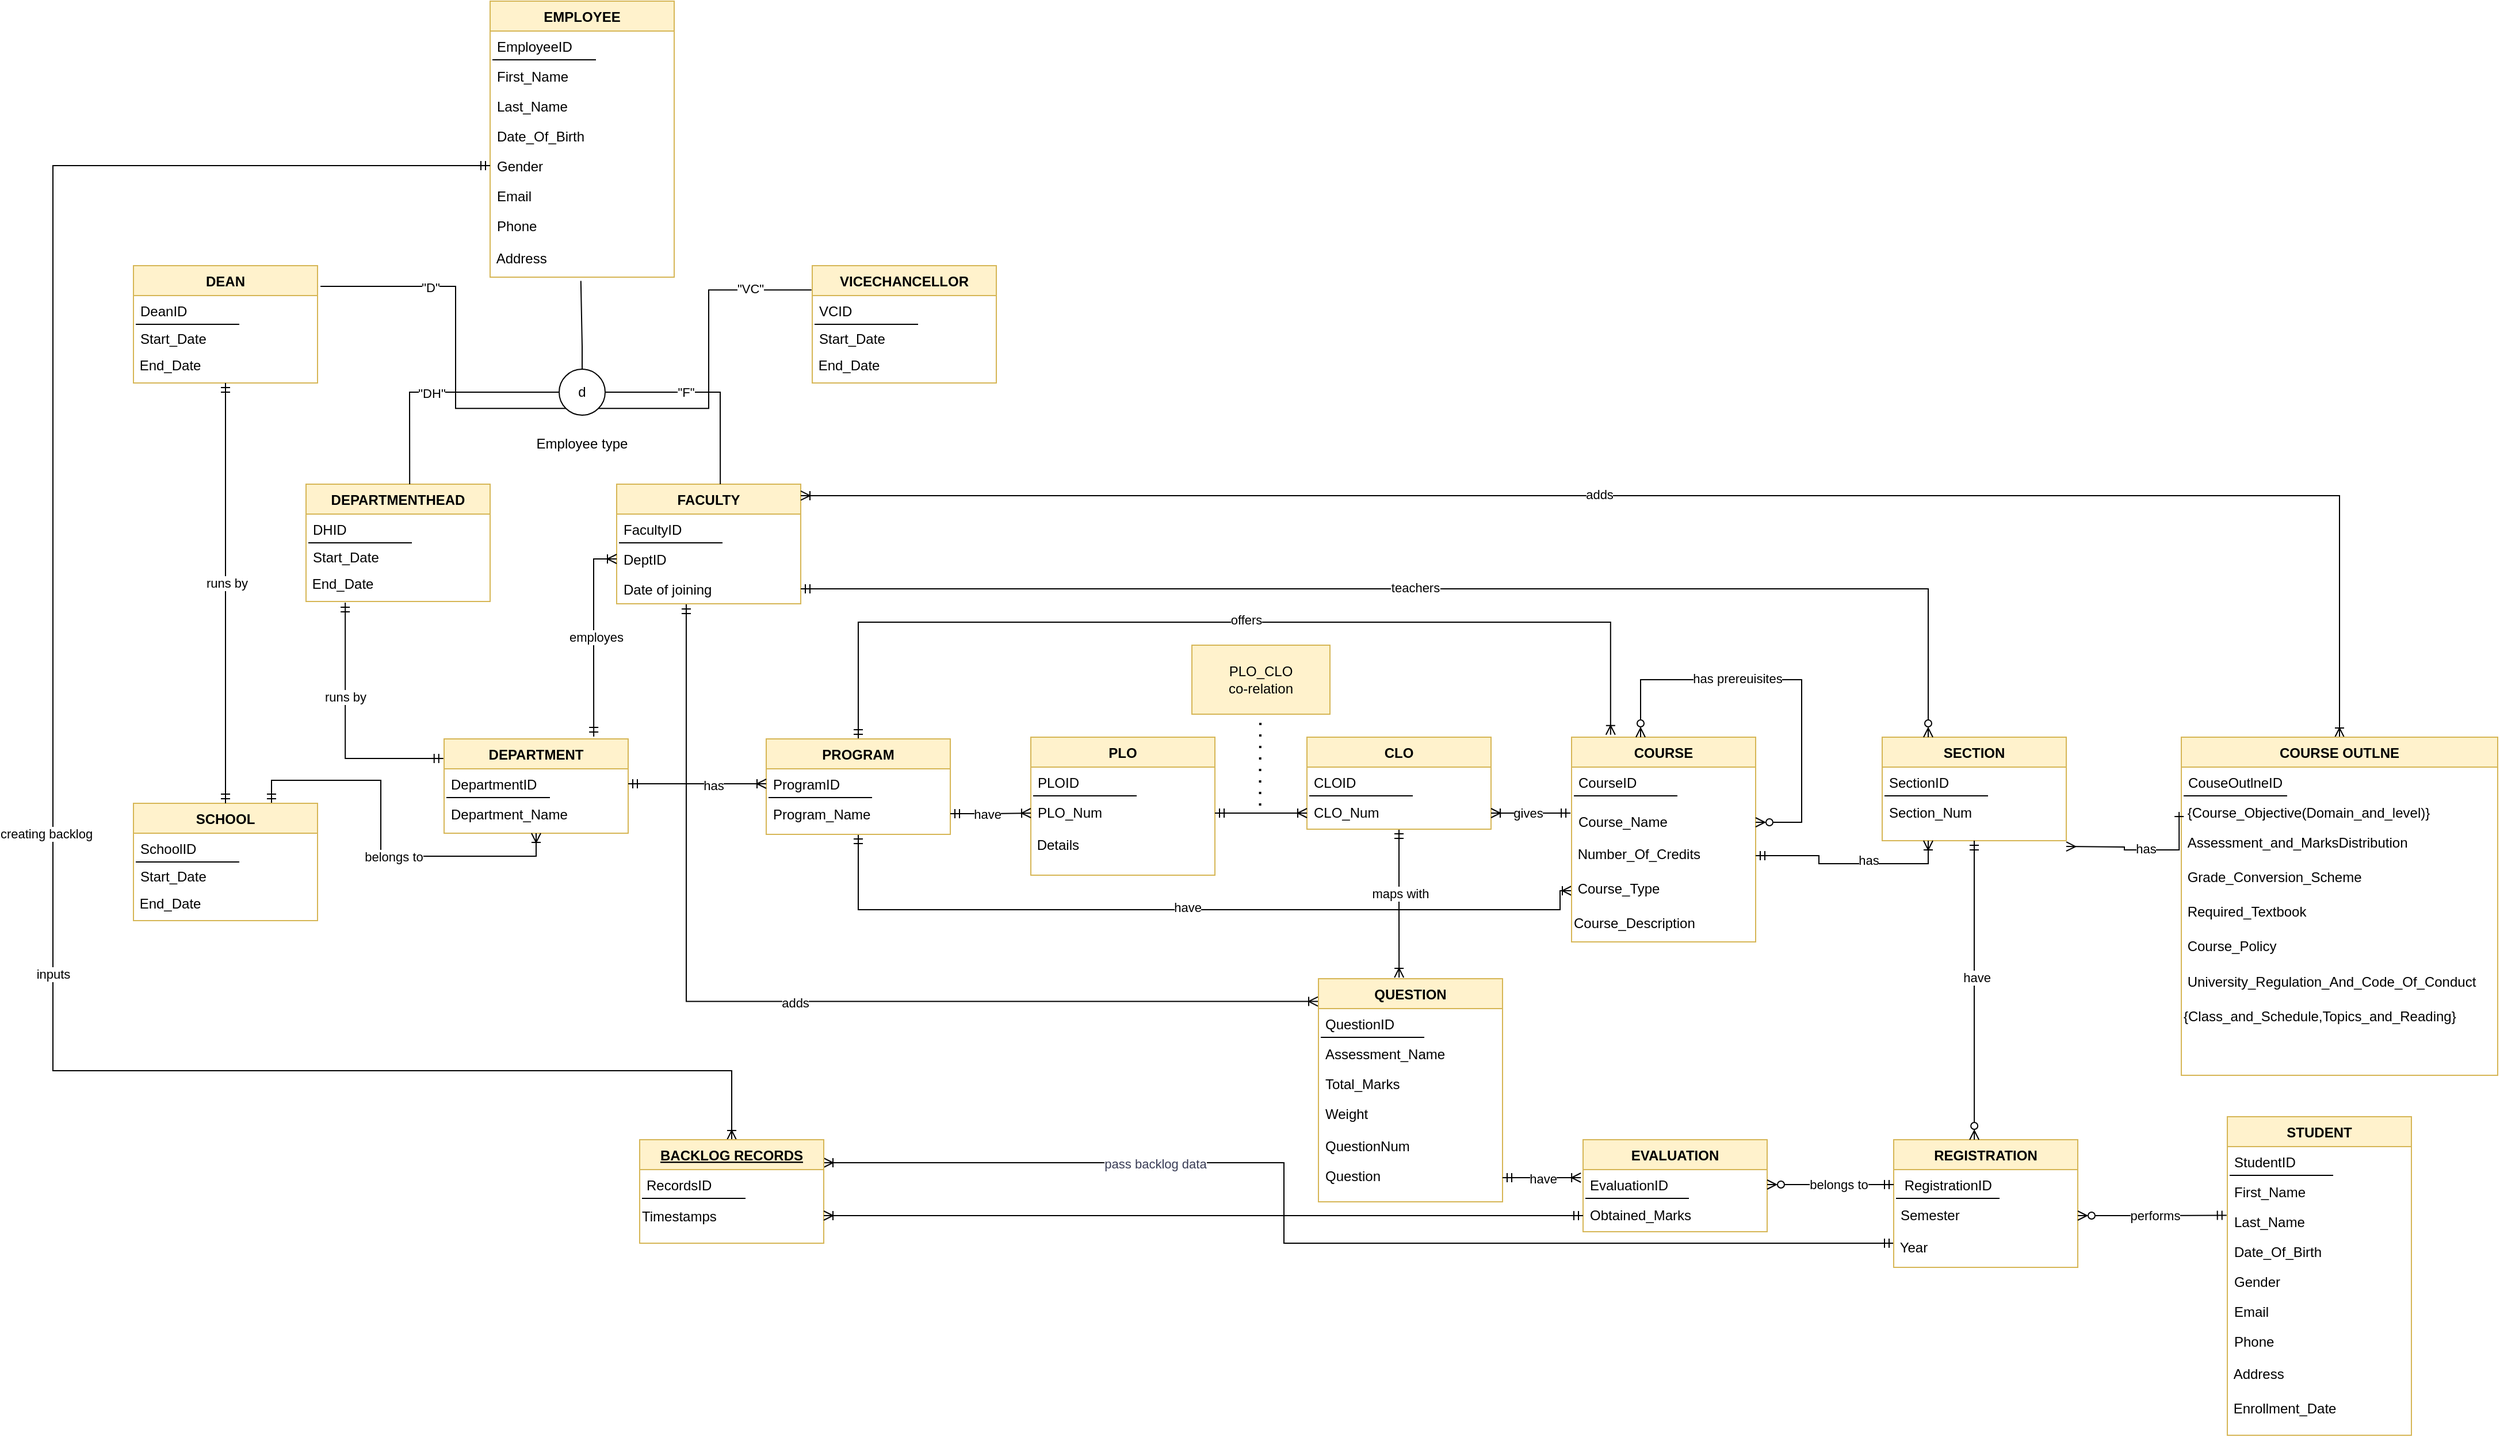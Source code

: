<mxfile version="21.1.2" type="device">
  <diagram name="Page-1" id="iESzuTcwccEXFpF8bF94">
    <mxGraphModel dx="3240" dy="1407" grid="1" gridSize="10" guides="1" tooltips="1" connect="1" arrows="1" fold="1" page="1" pageScale="1" pageWidth="850" pageHeight="1100" background="#FFFFFF" math="0" shadow="0">
      <root>
        <mxCell id="0" />
        <mxCell id="1" parent="0" />
        <mxCell id="2jos74vlzQx_kcMCBI00-2" value="EMPLOYEE" style="swimlane;fontStyle=1;align=center;verticalAlign=top;childLayout=stackLayout;horizontal=1;startSize=26;horizontalStack=0;resizeParent=1;resizeLast=0;collapsible=1;marginBottom=0;rounded=0;shadow=0;strokeWidth=1;fillColor=#fff2cc;strokeColor=#d6b656;" parent="1" vertex="1">
          <mxGeometry x="230" y="20" width="160" height="240" as="geometry">
            <mxRectangle x="550" y="140" width="160" height="26" as="alternateBounds" />
          </mxGeometry>
        </mxCell>
        <mxCell id="2jos74vlzQx_kcMCBI00-3" value="EmployeeID" style="text;align=left;verticalAlign=top;spacingLeft=4;spacingRight=4;overflow=hidden;rotatable=0;points=[[0,0.5],[1,0.5]];portConstraint=eastwest;rounded=0;" parent="2jos74vlzQx_kcMCBI00-2" vertex="1">
          <mxGeometry y="26" width="160" height="26" as="geometry" />
        </mxCell>
        <mxCell id="2jos74vlzQx_kcMCBI00-4" value="" style="endArrow=none;html=1;rounded=0;" parent="2jos74vlzQx_kcMCBI00-2" edge="1">
          <mxGeometry width="50" height="50" relative="1" as="geometry">
            <mxPoint x="2" y="51" as="sourcePoint" />
            <mxPoint x="92" y="51" as="targetPoint" />
          </mxGeometry>
        </mxCell>
        <mxCell id="2jos74vlzQx_kcMCBI00-5" value="First_Name" style="text;align=left;verticalAlign=top;spacingLeft=4;spacingRight=4;overflow=hidden;rotatable=0;points=[[0,0.5],[1,0.5]];portConstraint=eastwest;rounded=0;shadow=0;html=0;" parent="2jos74vlzQx_kcMCBI00-2" vertex="1">
          <mxGeometry y="52" width="160" height="26" as="geometry" />
        </mxCell>
        <mxCell id="2jos74vlzQx_kcMCBI00-6" value="Last_Name" style="text;align=left;verticalAlign=top;spacingLeft=4;spacingRight=4;overflow=hidden;rotatable=0;points=[[0,0.5],[1,0.5]];portConstraint=eastwest;rounded=0;shadow=0;html=0;" parent="2jos74vlzQx_kcMCBI00-2" vertex="1">
          <mxGeometry y="78" width="160" height="26" as="geometry" />
        </mxCell>
        <mxCell id="2jos74vlzQx_kcMCBI00-7" value="Date_Of_Birth" style="text;align=left;verticalAlign=top;spacingLeft=4;spacingRight=4;overflow=hidden;rotatable=0;points=[[0,0.5],[1,0.5]];portConstraint=eastwest;rounded=0;shadow=0;html=0;" parent="2jos74vlzQx_kcMCBI00-2" vertex="1">
          <mxGeometry y="104" width="160" height="26" as="geometry" />
        </mxCell>
        <mxCell id="2jos74vlzQx_kcMCBI00-8" value="Gender&#xa;" style="text;align=left;verticalAlign=top;spacingLeft=4;spacingRight=4;overflow=hidden;rotatable=0;points=[[0,0.5],[1,0.5]];portConstraint=eastwest;rounded=0;shadow=0;html=0;" parent="2jos74vlzQx_kcMCBI00-2" vertex="1">
          <mxGeometry y="130" width="160" height="26" as="geometry" />
        </mxCell>
        <mxCell id="2jos74vlzQx_kcMCBI00-9" value="Email" style="text;align=left;verticalAlign=top;spacingLeft=4;spacingRight=4;overflow=hidden;rotatable=0;points=[[0,0.5],[1,0.5]];portConstraint=eastwest;rounded=0;" parent="2jos74vlzQx_kcMCBI00-2" vertex="1">
          <mxGeometry y="156" width="160" height="26" as="geometry" />
        </mxCell>
        <mxCell id="2jos74vlzQx_kcMCBI00-10" value="Phone" style="text;align=left;verticalAlign=top;spacingLeft=4;spacingRight=4;overflow=hidden;rotatable=0;points=[[0,0.5],[1,0.5]];portConstraint=eastwest;rounded=0;" parent="2jos74vlzQx_kcMCBI00-2" vertex="1">
          <mxGeometry y="182" width="160" height="28" as="geometry" />
        </mxCell>
        <mxCell id="2jos74vlzQx_kcMCBI00-11" value="&amp;nbsp;Address" style="text;html=1;align=left;verticalAlign=top;resizable=0;points=[];autosize=1;strokeColor=none;fillColor=none;rounded=0;" parent="2jos74vlzQx_kcMCBI00-2" vertex="1">
          <mxGeometry y="210" width="160" height="30" as="geometry" />
        </mxCell>
        <mxCell id="iBV01vkhTkMkZKRMCeMt-53" style="edgeStyle=orthogonalEdgeStyle;rounded=0;orthogonalLoop=1;jettySize=auto;html=1;exitX=0.378;exitY=1.019;exitDx=0;exitDy=0;entryX=-0.003;entryY=0.102;entryDx=0;entryDy=0;entryPerimeter=0;startArrow=ERmandOne;startFill=0;endArrow=ERoneToMany;endFill=0;exitPerimeter=0;" parent="1" source="2jos74vlzQx_kcMCBI00-17" target="2jos74vlzQx_kcMCBI00-61" edge="1">
          <mxGeometry relative="1" as="geometry">
            <Array as="points">
              <mxPoint x="401" y="890" />
            </Array>
          </mxGeometry>
        </mxCell>
        <mxCell id="iBV01vkhTkMkZKRMCeMt-54" value="adds" style="edgeLabel;html=1;align=center;verticalAlign=middle;resizable=0;points=[];rounded=0;" parent="iBV01vkhTkMkZKRMCeMt-53" vertex="1" connectable="0">
          <mxGeometry x="-0.017" y="-1" relative="1" as="geometry">
            <mxPoint as="offset" />
          </mxGeometry>
        </mxCell>
        <mxCell id="2jos74vlzQx_kcMCBI00-13" value="FACULTY" style="swimlane;fontStyle=1;align=center;verticalAlign=top;childLayout=stackLayout;horizontal=1;startSize=26;horizontalStack=0;resizeParent=1;resizeLast=0;collapsible=1;marginBottom=0;rounded=0;shadow=0;strokeWidth=1;fillColor=#fff2cc;strokeColor=#d6b656;" parent="1" vertex="1">
          <mxGeometry x="340" y="440" width="160" height="104" as="geometry">
            <mxRectangle x="550" y="140" width="160" height="26" as="alternateBounds" />
          </mxGeometry>
        </mxCell>
        <mxCell id="2jos74vlzQx_kcMCBI00-14" value="FacultyID" style="text;align=left;verticalAlign=top;spacingLeft=4;spacingRight=4;overflow=hidden;rotatable=0;points=[[0,0.5],[1,0.5]];portConstraint=eastwest;rounded=0;" parent="2jos74vlzQx_kcMCBI00-13" vertex="1">
          <mxGeometry y="26" width="160" height="26" as="geometry" />
        </mxCell>
        <mxCell id="2jos74vlzQx_kcMCBI00-15" value="" style="endArrow=none;html=1;rounded=0;" parent="2jos74vlzQx_kcMCBI00-13" edge="1">
          <mxGeometry width="50" height="50" relative="1" as="geometry">
            <mxPoint x="2" y="51" as="sourcePoint" />
            <mxPoint x="92" y="51" as="targetPoint" />
          </mxGeometry>
        </mxCell>
        <mxCell id="2jos74vlzQx_kcMCBI00-16" value="DeptID" style="text;align=left;verticalAlign=top;spacingLeft=4;spacingRight=4;overflow=hidden;rotatable=0;points=[[0,0.5],[1,0.5]];portConstraint=eastwest;rounded=0;shadow=0;html=0;" parent="2jos74vlzQx_kcMCBI00-13" vertex="1">
          <mxGeometry y="52" width="160" height="26" as="geometry" />
        </mxCell>
        <mxCell id="2jos74vlzQx_kcMCBI00-17" value="Date of joining" style="text;align=left;verticalAlign=top;spacingLeft=4;spacingRight=4;overflow=hidden;rotatable=0;points=[[0,0.5],[1,0.5]];portConstraint=eastwest;rounded=0;shadow=0;html=0;" parent="2jos74vlzQx_kcMCBI00-13" vertex="1">
          <mxGeometry y="78" width="160" height="26" as="geometry" />
        </mxCell>
        <mxCell id="2jos74vlzQx_kcMCBI00-18" value="DEPARTMENTHEAD" style="swimlane;fontStyle=1;align=center;verticalAlign=top;childLayout=stackLayout;horizontal=1;startSize=26;horizontalStack=0;resizeParent=1;resizeLast=0;collapsible=1;marginBottom=0;rounded=0;shadow=0;strokeWidth=1;fillColor=#fff2cc;strokeColor=#d6b656;" parent="1" vertex="1">
          <mxGeometry x="70" y="440" width="160" height="102" as="geometry">
            <mxRectangle x="550" y="140" width="160" height="26" as="alternateBounds" />
          </mxGeometry>
        </mxCell>
        <mxCell id="2jos74vlzQx_kcMCBI00-19" value="DHID" style="text;align=left;verticalAlign=top;spacingLeft=4;spacingRight=4;overflow=hidden;rotatable=0;points=[[0,0.5],[1,0.5]];portConstraint=eastwest;rounded=0;" parent="2jos74vlzQx_kcMCBI00-18" vertex="1">
          <mxGeometry y="26" width="160" height="24" as="geometry" />
        </mxCell>
        <mxCell id="2jos74vlzQx_kcMCBI00-20" value="" style="endArrow=none;html=1;rounded=0;" parent="2jos74vlzQx_kcMCBI00-18" edge="1">
          <mxGeometry width="50" height="50" relative="1" as="geometry">
            <mxPoint x="2" y="51" as="sourcePoint" />
            <mxPoint x="92" y="51" as="targetPoint" />
          </mxGeometry>
        </mxCell>
        <mxCell id="2jos74vlzQx_kcMCBI00-22" value="Start_Date " style="text;align=left;verticalAlign=top;spacingLeft=4;spacingRight=4;overflow=hidden;rotatable=0;points=[[0,0.5],[1,0.5]];portConstraint=eastwest;rounded=0;shadow=0;html=0;" parent="2jos74vlzQx_kcMCBI00-18" vertex="1">
          <mxGeometry y="50" width="160" height="22" as="geometry" />
        </mxCell>
        <mxCell id="2jos74vlzQx_kcMCBI00-24" value="&amp;nbsp;End_Date" style="text;html=1;align=left;verticalAlign=middle;resizable=0;points=[];autosize=1;strokeColor=none;fillColor=none;rounded=0;" parent="2jos74vlzQx_kcMCBI00-18" vertex="1">
          <mxGeometry y="72" width="160" height="30" as="geometry" />
        </mxCell>
        <mxCell id="2jos74vlzQx_kcMCBI00-26" value="DEPARTMENT" style="swimlane;fontStyle=1;align=center;verticalAlign=top;childLayout=stackLayout;horizontal=1;startSize=26;horizontalStack=0;resizeParent=1;resizeLast=0;collapsible=1;marginBottom=0;rounded=0;shadow=0;strokeWidth=1;fillColor=#fff2cc;strokeColor=#d6b656;" parent="1" vertex="1">
          <mxGeometry x="190" y="661.5" width="160" height="82" as="geometry">
            <mxRectangle x="550" y="140" width="160" height="26" as="alternateBounds" />
          </mxGeometry>
        </mxCell>
        <mxCell id="2jos74vlzQx_kcMCBI00-27" value="DepartmentID" style="text;align=left;verticalAlign=top;spacingLeft=4;spacingRight=4;overflow=hidden;rotatable=0;points=[[0,0.5],[1,0.5]];portConstraint=eastwest;rounded=0;" parent="2jos74vlzQx_kcMCBI00-26" vertex="1">
          <mxGeometry y="26" width="160" height="26" as="geometry" />
        </mxCell>
        <mxCell id="2jos74vlzQx_kcMCBI00-28" value="" style="endArrow=none;html=1;rounded=0;" parent="2jos74vlzQx_kcMCBI00-26" edge="1">
          <mxGeometry width="50" height="50" relative="1" as="geometry">
            <mxPoint x="2" y="51" as="sourcePoint" />
            <mxPoint x="92" y="51" as="targetPoint" />
          </mxGeometry>
        </mxCell>
        <mxCell id="2jos74vlzQx_kcMCBI00-29" value="Department_Name" style="text;align=left;verticalAlign=top;spacingLeft=4;spacingRight=4;overflow=hidden;rotatable=0;points=[[0,0.5],[1,0.5]];portConstraint=eastwest;rounded=0;shadow=0;html=0;" parent="2jos74vlzQx_kcMCBI00-26" vertex="1">
          <mxGeometry y="52" width="160" height="26" as="geometry" />
        </mxCell>
        <mxCell id="iBV01vkhTkMkZKRMCeMt-43" style="edgeStyle=orthogonalEdgeStyle;rounded=0;orthogonalLoop=1;jettySize=auto;html=1;startArrow=ERmandOne;startFill=0;endArrow=ERoneToMany;endFill=0;entryX=0.212;entryY=-0.012;entryDx=0;entryDy=0;entryPerimeter=0;" parent="1" source="2jos74vlzQx_kcMCBI00-30" target="2jos74vlzQx_kcMCBI00-45" edge="1">
          <mxGeometry relative="1" as="geometry">
            <mxPoint x="560" y="560" as="targetPoint" />
            <Array as="points">
              <mxPoint x="550" y="560" />
              <mxPoint x="1204" y="560" />
            </Array>
          </mxGeometry>
        </mxCell>
        <mxCell id="iBV01vkhTkMkZKRMCeMt-45" value="offers" style="edgeLabel;html=1;align=center;verticalAlign=middle;resizable=0;points=[];rounded=0;" parent="iBV01vkhTkMkZKRMCeMt-43" vertex="1" connectable="0">
          <mxGeometry x="0.028" y="2" relative="1" as="geometry">
            <mxPoint as="offset" />
          </mxGeometry>
        </mxCell>
        <mxCell id="CVn_4utd9kQLh8Rls4Vv-14" style="edgeStyle=orthogonalEdgeStyle;rounded=0;orthogonalLoop=1;jettySize=auto;html=1;exitX=0.5;exitY=1;exitDx=0;exitDy=0;endArrow=none;endFill=0;startArrow=ERmandOne;startFill=0;" parent="1" source="2jos74vlzQx_kcMCBI00-30" edge="1">
          <mxGeometry relative="1" as="geometry">
            <mxPoint x="550" y="800" as="targetPoint" />
          </mxGeometry>
        </mxCell>
        <mxCell id="2jos74vlzQx_kcMCBI00-30" value="PROGRAM" style="swimlane;fontStyle=1;align=center;verticalAlign=top;childLayout=stackLayout;horizontal=1;startSize=26;horizontalStack=0;resizeParent=1;resizeLast=0;collapsible=1;marginBottom=0;rounded=0;shadow=0;strokeWidth=1;fillColor=#fff2cc;strokeColor=#d6b656;" parent="1" vertex="1">
          <mxGeometry x="470" y="661.5" width="160" height="83" as="geometry">
            <mxRectangle x="550" y="140" width="160" height="26" as="alternateBounds" />
          </mxGeometry>
        </mxCell>
        <mxCell id="2jos74vlzQx_kcMCBI00-31" value="ProgramID" style="text;align=left;verticalAlign=top;spacingLeft=4;spacingRight=4;overflow=hidden;rotatable=0;points=[[0,0.5],[1,0.5]];portConstraint=eastwest;rounded=0;" parent="2jos74vlzQx_kcMCBI00-30" vertex="1">
          <mxGeometry y="26" width="160" height="26" as="geometry" />
        </mxCell>
        <mxCell id="2jos74vlzQx_kcMCBI00-32" value="" style="endArrow=none;html=1;rounded=0;" parent="2jos74vlzQx_kcMCBI00-30" edge="1">
          <mxGeometry width="50" height="50" relative="1" as="geometry">
            <mxPoint x="2" y="51" as="sourcePoint" />
            <mxPoint x="92" y="51" as="targetPoint" />
          </mxGeometry>
        </mxCell>
        <mxCell id="2jos74vlzQx_kcMCBI00-33" value="Program_Name" style="text;align=left;verticalAlign=top;spacingLeft=4;spacingRight=4;overflow=hidden;rotatable=0;points=[[0,0.5],[1,0.5]];portConstraint=eastwest;rounded=0;shadow=0;html=0;" parent="2jos74vlzQx_kcMCBI00-30" vertex="1">
          <mxGeometry y="52" width="160" height="26" as="geometry" />
        </mxCell>
        <mxCell id="2jos74vlzQx_kcMCBI00-34" value="STUDENT" style="swimlane;fontStyle=1;align=center;verticalAlign=top;childLayout=stackLayout;horizontal=1;startSize=26;horizontalStack=0;resizeParent=1;resizeLast=0;collapsible=1;marginBottom=0;rounded=0;shadow=0;strokeWidth=1;fillColor=#fff2cc;strokeColor=#d6b656;" parent="1" vertex="1">
          <mxGeometry x="1740" y="990" width="160" height="277" as="geometry">
            <mxRectangle x="550" y="140" width="160" height="26" as="alternateBounds" />
          </mxGeometry>
        </mxCell>
        <mxCell id="2jos74vlzQx_kcMCBI00-35" value="StudentID" style="text;align=left;verticalAlign=top;spacingLeft=4;spacingRight=4;overflow=hidden;rotatable=0;points=[[0,0.5],[1,0.5]];portConstraint=eastwest;rounded=0;" parent="2jos74vlzQx_kcMCBI00-34" vertex="1">
          <mxGeometry y="26" width="160" height="26" as="geometry" />
        </mxCell>
        <mxCell id="2jos74vlzQx_kcMCBI00-36" value="" style="endArrow=none;html=1;rounded=0;" parent="2jos74vlzQx_kcMCBI00-34" edge="1">
          <mxGeometry width="50" height="50" relative="1" as="geometry">
            <mxPoint x="2" y="51" as="sourcePoint" />
            <mxPoint x="92" y="51" as="targetPoint" />
          </mxGeometry>
        </mxCell>
        <mxCell id="2jos74vlzQx_kcMCBI00-37" value="First_Name" style="text;align=left;verticalAlign=top;spacingLeft=4;spacingRight=4;overflow=hidden;rotatable=0;points=[[0,0.5],[1,0.5]];portConstraint=eastwest;rounded=0;shadow=0;html=0;" parent="2jos74vlzQx_kcMCBI00-34" vertex="1">
          <mxGeometry y="52" width="160" height="26" as="geometry" />
        </mxCell>
        <mxCell id="2jos74vlzQx_kcMCBI00-38" value="Last_Name" style="text;align=left;verticalAlign=top;spacingLeft=4;spacingRight=4;overflow=hidden;rotatable=0;points=[[0,0.5],[1,0.5]];portConstraint=eastwest;rounded=0;shadow=0;html=0;" parent="2jos74vlzQx_kcMCBI00-34" vertex="1">
          <mxGeometry y="78" width="160" height="26" as="geometry" />
        </mxCell>
        <mxCell id="2jos74vlzQx_kcMCBI00-39" value="Date_Of_Birth" style="text;align=left;verticalAlign=top;spacingLeft=4;spacingRight=4;overflow=hidden;rotatable=0;points=[[0,0.5],[1,0.5]];portConstraint=eastwest;rounded=0;shadow=0;html=0;" parent="2jos74vlzQx_kcMCBI00-34" vertex="1">
          <mxGeometry y="104" width="160" height="26" as="geometry" />
        </mxCell>
        <mxCell id="2jos74vlzQx_kcMCBI00-40" value="Gender&#xa;" style="text;align=left;verticalAlign=top;spacingLeft=4;spacingRight=4;overflow=hidden;rotatable=0;points=[[0,0.5],[1,0.5]];portConstraint=eastwest;rounded=0;shadow=0;html=0;" parent="2jos74vlzQx_kcMCBI00-34" vertex="1">
          <mxGeometry y="130" width="160" height="26" as="geometry" />
        </mxCell>
        <mxCell id="2jos74vlzQx_kcMCBI00-41" value="Email" style="text;align=left;verticalAlign=top;spacingLeft=4;spacingRight=4;overflow=hidden;rotatable=0;points=[[0,0.5],[1,0.5]];portConstraint=eastwest;rounded=0;" parent="2jos74vlzQx_kcMCBI00-34" vertex="1">
          <mxGeometry y="156" width="160" height="26" as="geometry" />
        </mxCell>
        <mxCell id="2jos74vlzQx_kcMCBI00-42" value="Phone" style="text;align=left;verticalAlign=top;spacingLeft=4;spacingRight=4;overflow=hidden;rotatable=0;points=[[0,0.5],[1,0.5]];portConstraint=eastwest;rounded=0;" parent="2jos74vlzQx_kcMCBI00-34" vertex="1">
          <mxGeometry y="182" width="160" height="28" as="geometry" />
        </mxCell>
        <mxCell id="2jos74vlzQx_kcMCBI00-43" value="&amp;nbsp;Address" style="text;html=1;align=left;verticalAlign=top;resizable=0;points=[];autosize=1;strokeColor=none;fillColor=none;rounded=0;" parent="2jos74vlzQx_kcMCBI00-34" vertex="1">
          <mxGeometry y="210" width="160" height="30" as="geometry" />
        </mxCell>
        <mxCell id="2jos74vlzQx_kcMCBI00-44" value="&amp;nbsp;Enrollment_Date" style="text;html=1;align=left;verticalAlign=top;resizable=0;points=[];autosize=1;strokeColor=none;fillColor=none;rounded=0;" parent="2jos74vlzQx_kcMCBI00-34" vertex="1">
          <mxGeometry y="240" width="160" height="30" as="geometry" />
        </mxCell>
        <mxCell id="CVn_4utd9kQLh8Rls4Vv-15" style="edgeStyle=orthogonalEdgeStyle;rounded=0;orthogonalLoop=1;jettySize=auto;html=1;exitX=0;exitY=0.75;exitDx=0;exitDy=0;endArrow=none;endFill=0;startArrow=ERoneToMany;startFill=0;" parent="1" source="2jos74vlzQx_kcMCBI00-45" edge="1">
          <mxGeometry relative="1" as="geometry">
            <mxPoint x="550" y="793.455" as="targetPoint" />
            <Array as="points">
              <mxPoint x="1160" y="793" />
              <mxPoint x="1160" y="810" />
              <mxPoint x="550" y="810" />
            </Array>
          </mxGeometry>
        </mxCell>
        <mxCell id="CVn_4utd9kQLh8Rls4Vv-16" value="have" style="edgeLabel;html=1;align=center;verticalAlign=middle;resizable=0;points=[];" parent="CVn_4utd9kQLh8Rls4Vv-15" vertex="1" connectable="0">
          <mxGeometry x="0.074" y="-2" relative="1" as="geometry">
            <mxPoint as="offset" />
          </mxGeometry>
        </mxCell>
        <mxCell id="2jos74vlzQx_kcMCBI00-45" value="COURSE" style="swimlane;fontStyle=1;align=center;verticalAlign=top;childLayout=stackLayout;horizontal=1;startSize=26;horizontalStack=0;resizeParent=1;resizeLast=0;collapsible=1;marginBottom=0;rounded=0;shadow=0;strokeWidth=1;fillColor=#fff2cc;strokeColor=#d6b656;" parent="1" vertex="1">
          <mxGeometry x="1170" y="660" width="160" height="178" as="geometry">
            <mxRectangle x="550" y="140" width="160" height="26" as="alternateBounds" />
          </mxGeometry>
        </mxCell>
        <mxCell id="2jos74vlzQx_kcMCBI00-46" value="CourseID" style="text;align=left;verticalAlign=top;spacingLeft=4;spacingRight=4;overflow=hidden;rotatable=0;points=[[0,0.5],[1,0.5]];portConstraint=eastwest;rounded=0;" parent="2jos74vlzQx_kcMCBI00-45" vertex="1">
          <mxGeometry y="26" width="160" height="34" as="geometry" />
        </mxCell>
        <mxCell id="2jos74vlzQx_kcMCBI00-47" value="" style="endArrow=none;html=1;rounded=0;" parent="2jos74vlzQx_kcMCBI00-45" edge="1">
          <mxGeometry width="50" height="50" relative="1" as="geometry">
            <mxPoint x="2" y="51" as="sourcePoint" />
            <mxPoint x="92" y="51" as="targetPoint" />
          </mxGeometry>
        </mxCell>
        <mxCell id="2jos74vlzQx_kcMCBI00-48" value="Course_Name" style="text;align=left;verticalAlign=top;spacingLeft=4;spacingRight=4;overflow=hidden;rotatable=0;points=[[0,0.5],[1,0.5]];portConstraint=eastwest;rounded=0;shadow=0;html=0;" parent="2jos74vlzQx_kcMCBI00-45" vertex="1">
          <mxGeometry y="60" width="160" height="28" as="geometry" />
        </mxCell>
        <mxCell id="2jos74vlzQx_kcMCBI00-49" value="&amp;nbsp;Number_Of_Credits" style="text;html=1;align=left;verticalAlign=top;resizable=0;points=[];autosize=1;strokeColor=none;fillColor=none;rounded=0;" parent="2jos74vlzQx_kcMCBI00-45" vertex="1">
          <mxGeometry y="88" width="160" height="30" as="geometry" />
        </mxCell>
        <mxCell id="2jos74vlzQx_kcMCBI00-50" value="&amp;nbsp;Course_Type" style="text;html=1;align=left;verticalAlign=top;resizable=0;points=[];autosize=1;strokeColor=none;fillColor=none;rounded=0;" parent="2jos74vlzQx_kcMCBI00-45" vertex="1">
          <mxGeometry y="118" width="160" height="30" as="geometry" />
        </mxCell>
        <mxCell id="CVn_4utd9kQLh8Rls4Vv-1" value="Course_Description" style="text;html=1;align=left;verticalAlign=top;resizable=0;points=[];autosize=1;strokeColor=none;fillColor=none;rounded=0;" parent="2jos74vlzQx_kcMCBI00-45" vertex="1">
          <mxGeometry y="148" width="160" height="30" as="geometry" />
        </mxCell>
        <mxCell id="2jos74vlzQx_kcMCBI00-51" value="" style="endArrow=ERzeroToMany;html=1;rounded=0;edgeStyle=orthogonalEdgeStyle;exitX=1;exitY=0.5;exitDx=0;exitDy=0;startArrow=ERzeroToMany;startFill=0;endFill=0;" parent="2jos74vlzQx_kcMCBI00-45" source="2jos74vlzQx_kcMCBI00-48" edge="1">
          <mxGeometry width="50" height="50" relative="1" as="geometry">
            <mxPoint x="230" y="80" as="sourcePoint" />
            <mxPoint x="60" as="targetPoint" />
            <Array as="points">
              <mxPoint x="200" y="74" />
              <mxPoint x="200" y="-50" />
              <mxPoint x="60" y="-50" />
            </Array>
          </mxGeometry>
        </mxCell>
        <mxCell id="iBV01vkhTkMkZKRMCeMt-41" value="has prereuisites" style="edgeLabel;html=1;align=center;verticalAlign=middle;resizable=0;points=[];rounded=0;" parent="2jos74vlzQx_kcMCBI00-51" vertex="1" connectable="0">
          <mxGeometry x="0.242" y="-1" relative="1" as="geometry">
            <mxPoint as="offset" />
          </mxGeometry>
        </mxCell>
        <mxCell id="2jos74vlzQx_kcMCBI00-146" style="edgeStyle=orthogonalEdgeStyle;rounded=0;orthogonalLoop=1;jettySize=auto;html=1;entryX=0.438;entryY=-0.005;entryDx=0;entryDy=0;entryPerimeter=0;startArrow=ERmandOne;startFill=0;endArrow=ERoneToMany;endFill=0;" parent="1" source="2jos74vlzQx_kcMCBI00-52" target="2jos74vlzQx_kcMCBI00-61" edge="1">
          <mxGeometry relative="1" as="geometry" />
        </mxCell>
        <mxCell id="iBV01vkhTkMkZKRMCeMt-49" value="maps with" style="edgeLabel;html=1;align=center;verticalAlign=middle;resizable=0;points=[];rounded=0;" parent="2jos74vlzQx_kcMCBI00-146" vertex="1" connectable="0">
          <mxGeometry x="-0.139" y="1" relative="1" as="geometry">
            <mxPoint as="offset" />
          </mxGeometry>
        </mxCell>
        <mxCell id="2jos74vlzQx_kcMCBI00-52" value="CLO" style="swimlane;fontStyle=1;align=center;verticalAlign=top;childLayout=stackLayout;horizontal=1;startSize=26;horizontalStack=0;resizeParent=1;resizeLast=0;collapsible=1;marginBottom=0;rounded=0;shadow=0;strokeWidth=1;fillColor=#fff2cc;strokeColor=#d6b656;" parent="1" vertex="1">
          <mxGeometry x="940" y="660" width="160" height="80" as="geometry">
            <mxRectangle x="550" y="140" width="160" height="26" as="alternateBounds" />
          </mxGeometry>
        </mxCell>
        <mxCell id="2jos74vlzQx_kcMCBI00-53" value="CLOID" style="text;align=left;verticalAlign=top;spacingLeft=4;spacingRight=4;overflow=hidden;rotatable=0;points=[[0,0.5],[1,0.5]];portConstraint=eastwest;rounded=0;" parent="2jos74vlzQx_kcMCBI00-52" vertex="1">
          <mxGeometry y="26" width="160" height="26" as="geometry" />
        </mxCell>
        <mxCell id="2jos74vlzQx_kcMCBI00-54" value="" style="endArrow=none;html=1;rounded=0;" parent="2jos74vlzQx_kcMCBI00-52" edge="1">
          <mxGeometry width="50" height="50" relative="1" as="geometry">
            <mxPoint x="2" y="51" as="sourcePoint" />
            <mxPoint x="92" y="51" as="targetPoint" />
          </mxGeometry>
        </mxCell>
        <mxCell id="2jos74vlzQx_kcMCBI00-55" value="CLO_Num" style="text;align=left;verticalAlign=top;spacingLeft=4;spacingRight=4;overflow=hidden;rotatable=0;points=[[0,0.5],[1,0.5]];portConstraint=eastwest;rounded=0;shadow=0;html=0;" parent="2jos74vlzQx_kcMCBI00-52" vertex="1">
          <mxGeometry y="52" width="160" height="28" as="geometry" />
        </mxCell>
        <mxCell id="2jos74vlzQx_kcMCBI00-56" value="PLO" style="swimlane;fontStyle=1;align=center;verticalAlign=top;childLayout=stackLayout;horizontal=1;startSize=26;horizontalStack=0;resizeParent=1;resizeLast=0;collapsible=1;marginBottom=0;rounded=0;shadow=0;strokeWidth=1;fillColor=#fff2cc;strokeColor=#d6b656;" parent="1" vertex="1">
          <mxGeometry x="700" y="660" width="160" height="120" as="geometry">
            <mxRectangle x="550" y="140" width="160" height="26" as="alternateBounds" />
          </mxGeometry>
        </mxCell>
        <mxCell id="2jos74vlzQx_kcMCBI00-57" value="PLOID" style="text;align=left;verticalAlign=top;spacingLeft=4;spacingRight=4;overflow=hidden;rotatable=0;points=[[0,0.5],[1,0.5]];portConstraint=eastwest;rounded=0;" parent="2jos74vlzQx_kcMCBI00-56" vertex="1">
          <mxGeometry y="26" width="160" height="26" as="geometry" />
        </mxCell>
        <mxCell id="2jos74vlzQx_kcMCBI00-58" value="" style="endArrow=none;html=1;rounded=0;" parent="2jos74vlzQx_kcMCBI00-56" edge="1">
          <mxGeometry width="50" height="50" relative="1" as="geometry">
            <mxPoint x="2" y="51" as="sourcePoint" />
            <mxPoint x="92" y="51" as="targetPoint" />
          </mxGeometry>
        </mxCell>
        <mxCell id="2jos74vlzQx_kcMCBI00-59" value="PLO_Num" style="text;align=left;verticalAlign=top;spacingLeft=4;spacingRight=4;overflow=hidden;rotatable=0;points=[[0,0.5],[1,0.5]];portConstraint=eastwest;rounded=0;shadow=0;html=0;" parent="2jos74vlzQx_kcMCBI00-56" vertex="1">
          <mxGeometry y="52" width="160" height="28" as="geometry" />
        </mxCell>
        <mxCell id="2jos74vlzQx_kcMCBI00-60" value="&amp;nbsp;Details" style="text;html=1;align=left;verticalAlign=top;resizable=0;points=[];autosize=1;strokeColor=none;fillColor=none;rounded=0;" parent="2jos74vlzQx_kcMCBI00-56" vertex="1">
          <mxGeometry y="80" width="160" height="30" as="geometry" />
        </mxCell>
        <mxCell id="2jos74vlzQx_kcMCBI00-61" value="QUESTION" style="swimlane;fontStyle=1;align=center;verticalAlign=top;childLayout=stackLayout;horizontal=1;startSize=26;horizontalStack=0;resizeParent=1;resizeLast=0;collapsible=1;marginBottom=0;rounded=0;shadow=0;strokeWidth=1;fillColor=#fff2cc;strokeColor=#d6b656;" parent="1" vertex="1">
          <mxGeometry x="950" y="870" width="160" height="194" as="geometry">
            <mxRectangle x="550" y="140" width="160" height="26" as="alternateBounds" />
          </mxGeometry>
        </mxCell>
        <mxCell id="2jos74vlzQx_kcMCBI00-62" value="QuestionID" style="text;align=left;verticalAlign=top;spacingLeft=4;spacingRight=4;overflow=hidden;rotatable=0;points=[[0,0.5],[1,0.5]];portConstraint=eastwest;rounded=0;" parent="2jos74vlzQx_kcMCBI00-61" vertex="1">
          <mxGeometry y="26" width="160" height="26" as="geometry" />
        </mxCell>
        <mxCell id="2jos74vlzQx_kcMCBI00-63" value="" style="endArrow=none;html=1;rounded=0;" parent="2jos74vlzQx_kcMCBI00-61" edge="1">
          <mxGeometry width="50" height="50" relative="1" as="geometry">
            <mxPoint x="2" y="51" as="sourcePoint" />
            <mxPoint x="92" y="51" as="targetPoint" />
          </mxGeometry>
        </mxCell>
        <mxCell id="2jos74vlzQx_kcMCBI00-64" value="Assessment_Name" style="text;align=left;verticalAlign=top;spacingLeft=4;spacingRight=4;overflow=hidden;rotatable=0;points=[[0,0.5],[1,0.5]];portConstraint=eastwest;rounded=0;shadow=0;html=0;" parent="2jos74vlzQx_kcMCBI00-61" vertex="1">
          <mxGeometry y="52" width="160" height="26" as="geometry" />
        </mxCell>
        <mxCell id="2jos74vlzQx_kcMCBI00-65" value="Total_Marks" style="text;align=left;verticalAlign=top;spacingLeft=4;spacingRight=4;overflow=hidden;rotatable=0;points=[[0,0.5],[1,0.5]];portConstraint=eastwest;rounded=0;shadow=0;html=0;" parent="2jos74vlzQx_kcMCBI00-61" vertex="1">
          <mxGeometry y="78" width="160" height="26" as="geometry" />
        </mxCell>
        <mxCell id="2jos74vlzQx_kcMCBI00-66" value="Weight" style="text;align=left;verticalAlign=top;spacingLeft=4;spacingRight=4;overflow=hidden;rotatable=0;points=[[0,0.5],[1,0.5]];portConstraint=eastwest;rounded=0;" parent="2jos74vlzQx_kcMCBI00-61" vertex="1">
          <mxGeometry y="104" width="160" height="28" as="geometry" />
        </mxCell>
        <mxCell id="2jos74vlzQx_kcMCBI00-67" value="QuestionNum" style="text;align=left;verticalAlign=top;spacingLeft=4;spacingRight=4;overflow=hidden;rotatable=0;points=[[0,0.5],[1,0.5]];portConstraint=eastwest;rounded=0;" parent="2jos74vlzQx_kcMCBI00-61" vertex="1">
          <mxGeometry y="132" width="160" height="26" as="geometry" />
        </mxCell>
        <mxCell id="2jos74vlzQx_kcMCBI00-68" value="Question" style="text;align=left;verticalAlign=top;spacingLeft=4;spacingRight=4;overflow=hidden;rotatable=0;points=[[0,0.5],[1,0.5]];portConstraint=eastwest;rounded=0;" parent="2jos74vlzQx_kcMCBI00-61" vertex="1">
          <mxGeometry y="158" width="160" height="30" as="geometry" />
        </mxCell>
        <mxCell id="2jos74vlzQx_kcMCBI00-69" value="EVALUATION" style="swimlane;fontStyle=1;align=center;verticalAlign=top;childLayout=stackLayout;horizontal=1;startSize=26;horizontalStack=0;resizeParent=1;resizeLast=0;collapsible=1;marginBottom=0;rounded=0;shadow=0;strokeWidth=1;fillColor=#fff2cc;strokeColor=#d6b656;" parent="1" vertex="1">
          <mxGeometry x="1180" y="1010" width="160" height="80" as="geometry">
            <mxRectangle x="550" y="140" width="160" height="26" as="alternateBounds" />
          </mxGeometry>
        </mxCell>
        <mxCell id="2jos74vlzQx_kcMCBI00-70" value="EvaluationID" style="text;align=left;verticalAlign=top;spacingLeft=4;spacingRight=4;overflow=hidden;rotatable=0;points=[[0,0.5],[1,0.5]];portConstraint=eastwest;rounded=0;" parent="2jos74vlzQx_kcMCBI00-69" vertex="1">
          <mxGeometry y="26" width="160" height="26" as="geometry" />
        </mxCell>
        <mxCell id="2jos74vlzQx_kcMCBI00-71" value="" style="endArrow=none;html=1;rounded=0;" parent="2jos74vlzQx_kcMCBI00-69" edge="1">
          <mxGeometry width="50" height="50" relative="1" as="geometry">
            <mxPoint x="2" y="51" as="sourcePoint" />
            <mxPoint x="92" y="51" as="targetPoint" />
          </mxGeometry>
        </mxCell>
        <mxCell id="2jos74vlzQx_kcMCBI00-72" value="Obtained_Marks" style="text;align=left;verticalAlign=top;spacingLeft=4;spacingRight=4;overflow=hidden;rotatable=0;points=[[0,0.5],[1,0.5]];portConstraint=eastwest;rounded=0;shadow=0;html=0;" parent="2jos74vlzQx_kcMCBI00-69" vertex="1">
          <mxGeometry y="52" width="160" height="28" as="geometry" />
        </mxCell>
        <mxCell id="Thtl3EoFDPrK24X_LuAw-17" style="edgeStyle=orthogonalEdgeStyle;rounded=0;orthogonalLoop=1;jettySize=auto;html=1;strokeColor=#000000;fontColor=#393C56;startArrow=ERmandOne;startFill=0;endArrow=ERoneToMany;endFill=0;fillColor=#F2CC8F;" parent="1" source="2jos74vlzQx_kcMCBI00-73" edge="1">
          <mxGeometry relative="1" as="geometry">
            <mxPoint x="520" y="1030" as="targetPoint" />
            <Array as="points">
              <mxPoint x="920" y="1100" />
              <mxPoint x="920" y="1030" />
              <mxPoint x="520" y="1030" />
            </Array>
          </mxGeometry>
        </mxCell>
        <mxCell id="Thtl3EoFDPrK24X_LuAw-18" value="pass backlog data" style="edgeLabel;html=1;align=center;verticalAlign=middle;resizable=0;points=[];fontColor=#393C56;" parent="Thtl3EoFDPrK24X_LuAw-17" vertex="1" connectable="0">
          <mxGeometry x="0.424" y="1" relative="1" as="geometry">
            <mxPoint as="offset" />
          </mxGeometry>
        </mxCell>
        <mxCell id="2jos74vlzQx_kcMCBI00-73" value="REGISTRATION" style="swimlane;fontStyle=1;align=center;verticalAlign=top;childLayout=stackLayout;horizontal=1;startSize=26;horizontalStack=0;resizeParent=1;resizeLast=0;collapsible=1;marginBottom=0;rounded=0;shadow=0;strokeWidth=1;fillColor=#fff2cc;strokeColor=#d6b656;" parent="1" vertex="1">
          <mxGeometry x="1450" y="1010" width="160" height="111" as="geometry">
            <mxRectangle x="550" y="140" width="160" height="26" as="alternateBounds" />
          </mxGeometry>
        </mxCell>
        <mxCell id="2jos74vlzQx_kcMCBI00-74" value=" RegistrationID" style="text;align=left;verticalAlign=top;spacingLeft=4;spacingRight=4;overflow=hidden;rotatable=0;points=[[0,0.5],[1,0.5]];portConstraint=eastwest;rounded=0;" parent="2jos74vlzQx_kcMCBI00-73" vertex="1">
          <mxGeometry y="26" width="160" height="26" as="geometry" />
        </mxCell>
        <mxCell id="2jos74vlzQx_kcMCBI00-75" value="" style="endArrow=none;html=1;rounded=0;" parent="2jos74vlzQx_kcMCBI00-73" edge="1">
          <mxGeometry width="50" height="50" relative="1" as="geometry">
            <mxPoint x="2" y="51" as="sourcePoint" />
            <mxPoint x="92" y="51" as="targetPoint" />
          </mxGeometry>
        </mxCell>
        <mxCell id="2jos74vlzQx_kcMCBI00-76" value="Semester" style="text;align=left;verticalAlign=top;spacingLeft=4;spacingRight=4;overflow=hidden;rotatable=0;points=[[0,0.5],[1,0.5]];portConstraint=eastwest;rounded=0;shadow=0;html=0;" parent="2jos74vlzQx_kcMCBI00-73" vertex="1">
          <mxGeometry y="52" width="160" height="28" as="geometry" />
        </mxCell>
        <mxCell id="2jos74vlzQx_kcMCBI00-77" value="&amp;nbsp;Year" style="text;html=1;align=left;verticalAlign=top;resizable=0;points=[];autosize=1;strokeColor=none;fillColor=none;rounded=0;" parent="2jos74vlzQx_kcMCBI00-73" vertex="1">
          <mxGeometry y="80" width="160" height="30" as="geometry" />
        </mxCell>
        <mxCell id="iBV01vkhTkMkZKRMCeMt-40" style="edgeStyle=orthogonalEdgeStyle;rounded=0;orthogonalLoop=1;jettySize=auto;html=1;exitX=0.5;exitY=0;exitDx=0;exitDy=0;entryX=1;entryY=0.096;entryDx=0;entryDy=0;startArrow=ERoneToMany;startFill=0;endArrow=ERoneToMany;endFill=0;entryPerimeter=0;" parent="1" source="2jos74vlzQx_kcMCBI00-78" target="2jos74vlzQx_kcMCBI00-13" edge="1">
          <mxGeometry relative="1" as="geometry" />
        </mxCell>
        <mxCell id="iBV01vkhTkMkZKRMCeMt-46" value="adds" style="edgeLabel;html=1;align=center;verticalAlign=middle;resizable=0;points=[];rounded=0;" parent="iBV01vkhTkMkZKRMCeMt-40" vertex="1" connectable="0">
          <mxGeometry x="0.102" y="-1" relative="1" as="geometry">
            <mxPoint x="-1" as="offset" />
          </mxGeometry>
        </mxCell>
        <mxCell id="2jos74vlzQx_kcMCBI00-78" value="COURSE OUTLNE" style="swimlane;fontStyle=1;align=center;verticalAlign=top;childLayout=stackLayout;horizontal=1;startSize=26;horizontalStack=0;resizeParent=1;resizeLast=0;collapsible=1;marginBottom=0;rounded=0;shadow=0;strokeWidth=1;fillColor=#fff2cc;strokeColor=#d6b656;" parent="1" vertex="1">
          <mxGeometry x="1700" y="660" width="275" height="294" as="geometry">
            <mxRectangle x="550" y="140" width="160" height="26" as="alternateBounds" />
          </mxGeometry>
        </mxCell>
        <mxCell id="2jos74vlzQx_kcMCBI00-79" value="CouseOutlneID" style="text;align=left;verticalAlign=top;spacingLeft=4;spacingRight=4;overflow=hidden;rotatable=0;points=[[0,0.5],[1,0.5]];portConstraint=eastwest;rounded=0;" parent="2jos74vlzQx_kcMCBI00-78" vertex="1">
          <mxGeometry y="26" width="275" height="26" as="geometry" />
        </mxCell>
        <mxCell id="2jos74vlzQx_kcMCBI00-80" value="" style="endArrow=none;html=1;rounded=0;" parent="2jos74vlzQx_kcMCBI00-78" edge="1">
          <mxGeometry width="50" height="50" relative="1" as="geometry">
            <mxPoint x="2" y="51" as="sourcePoint" />
            <mxPoint x="92" y="51" as="targetPoint" />
          </mxGeometry>
        </mxCell>
        <mxCell id="2jos74vlzQx_kcMCBI00-82" value="&amp;nbsp;{Course_Objective(Domain_and_level)}" style="text;html=1;align=left;verticalAlign=top;resizable=0;points=[];autosize=1;strokeColor=none;fillColor=none;rounded=0;" parent="2jos74vlzQx_kcMCBI00-78" vertex="1">
          <mxGeometry y="52" width="275" height="26" as="geometry" />
        </mxCell>
        <mxCell id="2jos74vlzQx_kcMCBI00-83" value="&amp;nbsp;Assessment_and_MarksDistribution" style="text;html=1;align=left;verticalAlign=top;resizable=0;points=[];autosize=1;strokeColor=none;fillColor=none;rounded=0;" parent="2jos74vlzQx_kcMCBI00-78" vertex="1">
          <mxGeometry y="78" width="275" height="30" as="geometry" />
        </mxCell>
        <mxCell id="2jos74vlzQx_kcMCBI00-84" value="&amp;nbsp;Grade_Conversion_Scheme" style="text;html=1;align=left;verticalAlign=top;resizable=0;points=[];autosize=1;strokeColor=none;fillColor=none;rounded=0;" parent="2jos74vlzQx_kcMCBI00-78" vertex="1">
          <mxGeometry y="108" width="275" height="30" as="geometry" />
        </mxCell>
        <mxCell id="2jos74vlzQx_kcMCBI00-85" value="&amp;nbsp;Required_Textbook" style="text;html=1;align=left;verticalAlign=top;resizable=0;points=[];autosize=1;strokeColor=none;fillColor=none;rounded=0;" parent="2jos74vlzQx_kcMCBI00-78" vertex="1">
          <mxGeometry y="138" width="275" height="30" as="geometry" />
        </mxCell>
        <mxCell id="2jos74vlzQx_kcMCBI00-86" value="&amp;nbsp;Course_Policy" style="text;html=1;align=left;verticalAlign=top;resizable=0;points=[];autosize=1;strokeColor=none;fillColor=none;rounded=0;" parent="2jos74vlzQx_kcMCBI00-78" vertex="1">
          <mxGeometry y="168" width="275" height="30" as="geometry" />
        </mxCell>
        <mxCell id="2jos74vlzQx_kcMCBI00-87" value="&amp;nbsp;University_Regulation_And_Code_Of_Conduct" style="text;html=1;align=left;verticalAlign=middle;resizable=0;points=[];autosize=1;strokeColor=none;fillColor=none;rounded=0;" parent="2jos74vlzQx_kcMCBI00-78" vertex="1">
          <mxGeometry y="198" width="275" height="30" as="geometry" />
        </mxCell>
        <mxCell id="2jos74vlzQx_kcMCBI00-88" value="{Class_and_Schedule,Topics_and_Reading}" style="text;html=1;align=left;verticalAlign=middle;resizable=0;points=[];autosize=1;strokeColor=none;fillColor=none;rounded=0;" parent="2jos74vlzQx_kcMCBI00-78" vertex="1">
          <mxGeometry y="228" width="275" height="30" as="geometry" />
        </mxCell>
        <mxCell id="2jos74vlzQx_kcMCBI00-89" value="SECTION" style="swimlane;fontStyle=1;align=center;verticalAlign=top;childLayout=stackLayout;horizontal=1;startSize=26;horizontalStack=0;resizeParent=1;resizeLast=0;collapsible=1;marginBottom=0;rounded=0;shadow=0;strokeWidth=1;fillColor=#fff2cc;strokeColor=#d6b656;" parent="1" vertex="1">
          <mxGeometry x="1440" y="660" width="160" height="90" as="geometry">
            <mxRectangle x="550" y="140" width="160" height="26" as="alternateBounds" />
          </mxGeometry>
        </mxCell>
        <mxCell id="2jos74vlzQx_kcMCBI00-90" value="SectionID" style="text;align=left;verticalAlign=top;spacingLeft=4;spacingRight=4;overflow=hidden;rotatable=0;points=[[0,0.5],[1,0.5]];portConstraint=eastwest;rounded=0;" parent="2jos74vlzQx_kcMCBI00-89" vertex="1">
          <mxGeometry y="26" width="160" height="26" as="geometry" />
        </mxCell>
        <mxCell id="2jos74vlzQx_kcMCBI00-91" value="" style="endArrow=none;html=1;rounded=0;" parent="2jos74vlzQx_kcMCBI00-89" edge="1">
          <mxGeometry width="50" height="50" relative="1" as="geometry">
            <mxPoint x="2" y="51" as="sourcePoint" />
            <mxPoint x="92" y="51" as="targetPoint" />
          </mxGeometry>
        </mxCell>
        <mxCell id="2jos74vlzQx_kcMCBI00-92" value="Section_Num" style="text;align=left;verticalAlign=top;spacingLeft=4;spacingRight=4;overflow=hidden;rotatable=0;points=[[0,0.5],[1,0.5]];portConstraint=eastwest;rounded=0;shadow=0;html=0;" parent="2jos74vlzQx_kcMCBI00-89" vertex="1">
          <mxGeometry y="52" width="160" height="28" as="geometry" />
        </mxCell>
        <mxCell id="iBV01vkhTkMkZKRMCeMt-16" style="edgeStyle=orthogonalEdgeStyle;rounded=0;orthogonalLoop=1;jettySize=auto;html=1;exitX=0;exitY=1;exitDx=0;exitDy=0;entryX=1.016;entryY=0.176;entryDx=0;entryDy=0;entryPerimeter=0;endArrow=none;endFill=0;" parent="1" source="2jos74vlzQx_kcMCBI00-100" target="iBV01vkhTkMkZKRMCeMt-11" edge="1">
          <mxGeometry relative="1" as="geometry">
            <mxPoint x="-10" y="374" as="targetPoint" />
            <Array as="points">
              <mxPoint x="200" y="374" />
              <mxPoint x="200" y="268" />
            </Array>
          </mxGeometry>
        </mxCell>
        <mxCell id="iBV01vkhTkMkZKRMCeMt-17" value="&quot;D&quot;" style="edgeLabel;html=1;align=center;verticalAlign=middle;resizable=0;points=[];rounded=0;" parent="iBV01vkhTkMkZKRMCeMt-16" vertex="1" connectable="0">
          <mxGeometry x="0.403" y="1" relative="1" as="geometry">
            <mxPoint as="offset" />
          </mxGeometry>
        </mxCell>
        <mxCell id="iBV01vkhTkMkZKRMCeMt-23" style="edgeStyle=orthogonalEdgeStyle;rounded=0;orthogonalLoop=1;jettySize=auto;html=1;exitX=1;exitY=1;exitDx=0;exitDy=0;entryX=-0.004;entryY=0.207;entryDx=0;entryDy=0;entryPerimeter=0;endArrow=none;endFill=0;" parent="1" source="2jos74vlzQx_kcMCBI00-100" target="iBV01vkhTkMkZKRMCeMt-18" edge="1">
          <mxGeometry relative="1" as="geometry" />
        </mxCell>
        <mxCell id="iBV01vkhTkMkZKRMCeMt-24" value="&quot;VC&quot;" style="edgeLabel;html=1;align=center;verticalAlign=middle;resizable=0;points=[];rounded=0;" parent="iBV01vkhTkMkZKRMCeMt-23" vertex="1" connectable="0">
          <mxGeometry x="0.627" y="1" relative="1" as="geometry">
            <mxPoint as="offset" />
          </mxGeometry>
        </mxCell>
        <mxCell id="2jos74vlzQx_kcMCBI00-100" value="d" style="ellipse;whiteSpace=wrap;html=1;aspect=fixed;rounded=0;" parent="1" vertex="1">
          <mxGeometry x="290" y="340" width="40" height="40" as="geometry" />
        </mxCell>
        <mxCell id="2jos74vlzQx_kcMCBI00-109" value="" style="endArrow=none;html=1;rounded=0;strokeColor=default;exitX=0.5;exitY=0;exitDx=0;exitDy=0;entryX=0.493;entryY=1.108;entryDx=0;entryDy=0;entryPerimeter=0;" parent="1" source="2jos74vlzQx_kcMCBI00-100" target="2jos74vlzQx_kcMCBI00-11" edge="1">
          <mxGeometry width="50" height="50" relative="1" as="geometry">
            <mxPoint x="220" y="330" as="sourcePoint" />
            <mxPoint x="310" y="290" as="targetPoint" />
            <Array as="points">
              <mxPoint x="310" y="320" />
            </Array>
          </mxGeometry>
        </mxCell>
        <mxCell id="2jos74vlzQx_kcMCBI00-110" value="" style="endArrow=none;html=1;rounded=0;strokeColor=default;exitX=1;exitY=0.5;exitDx=0;exitDy=0;entryX=0.563;entryY=0;entryDx=0;entryDy=0;entryPerimeter=0;" parent="1" source="2jos74vlzQx_kcMCBI00-100" target="2jos74vlzQx_kcMCBI00-13" edge="1">
          <mxGeometry width="50" height="50" relative="1" as="geometry">
            <mxPoint x="445" y="390" as="sourcePoint" />
            <mxPoint x="530" y="360" as="targetPoint" />
            <Array as="points">
              <mxPoint x="430" y="360" />
            </Array>
          </mxGeometry>
        </mxCell>
        <mxCell id="iBV01vkhTkMkZKRMCeMt-9" value="&quot;F&quot;" style="edgeLabel;html=1;align=center;verticalAlign=middle;resizable=0;points=[];rounded=0;" parent="2jos74vlzQx_kcMCBI00-110" vertex="1" connectable="0">
          <mxGeometry x="-0.224" relative="1" as="geometry">
            <mxPoint as="offset" />
          </mxGeometry>
        </mxCell>
        <mxCell id="2jos74vlzQx_kcMCBI00-111" value="" style="endArrow=none;html=1;rounded=0;strokeColor=default;entryX=0;entryY=0.5;entryDx=0;entryDy=0;exitX=0.563;exitY=0;exitDx=0;exitDy=0;exitPerimeter=0;" parent="1" source="2jos74vlzQx_kcMCBI00-18" target="2jos74vlzQx_kcMCBI00-100" edge="1">
          <mxGeometry width="50" height="50" relative="1" as="geometry">
            <mxPoint x="130" y="380" as="sourcePoint" />
            <mxPoint x="180" y="330" as="targetPoint" />
            <Array as="points">
              <mxPoint x="160" y="360" />
            </Array>
          </mxGeometry>
        </mxCell>
        <mxCell id="iBV01vkhTkMkZKRMCeMt-8" value="&quot;DH&quot;" style="edgeLabel;html=1;align=center;verticalAlign=middle;resizable=0;points=[];rounded=0;" parent="2jos74vlzQx_kcMCBI00-111" vertex="1" connectable="0">
          <mxGeometry x="-0.063" y="-1" relative="1" as="geometry">
            <mxPoint as="offset" />
          </mxGeometry>
        </mxCell>
        <mxCell id="2jos74vlzQx_kcMCBI00-117" value="Employee type" style="text;html=1;strokeColor=none;fillColor=none;align=center;verticalAlign=middle;whiteSpace=wrap;rounded=0;" parent="1" vertex="1">
          <mxGeometry x="265" y="390" width="90" height="30" as="geometry" />
        </mxCell>
        <mxCell id="2jos74vlzQx_kcMCBI00-133" style="edgeStyle=orthogonalEdgeStyle;rounded=0;orthogonalLoop=1;jettySize=auto;html=1;exitX=0;exitY=0.5;exitDx=0;exitDy=0;entryX=0.813;entryY=-0.024;entryDx=0;entryDy=0;entryPerimeter=0;startArrow=ERoneToMany;startFill=0;endArrow=ERmandOne;endFill=0;" parent="1" source="2jos74vlzQx_kcMCBI00-16" target="2jos74vlzQx_kcMCBI00-26" edge="1">
          <mxGeometry relative="1" as="geometry" />
        </mxCell>
        <mxCell id="iBV01vkhTkMkZKRMCeMt-33" value="employes" style="edgeLabel;html=1;align=center;verticalAlign=middle;resizable=0;points=[];rounded=0;" parent="2jos74vlzQx_kcMCBI00-133" vertex="1" connectable="0">
          <mxGeometry x="0.006" y="2" relative="1" as="geometry">
            <mxPoint as="offset" />
          </mxGeometry>
        </mxCell>
        <mxCell id="2jos74vlzQx_kcMCBI00-135" style="edgeStyle=orthogonalEdgeStyle;rounded=0;orthogonalLoop=1;jettySize=auto;html=1;exitX=-0.004;exitY=0.207;exitDx=0;exitDy=0;startArrow=ERmandOne;startFill=0;endArrow=ERmandOne;endFill=0;entryX=0.213;entryY=1.033;entryDx=0;entryDy=0;entryPerimeter=0;exitPerimeter=0;" parent="1" source="2jos74vlzQx_kcMCBI00-26" target="2jos74vlzQx_kcMCBI00-24" edge="1">
          <mxGeometry relative="1" as="geometry">
            <mxPoint x="104" y="610" as="targetPoint" />
            <mxPoint x="80" y="699" as="sourcePoint" />
          </mxGeometry>
        </mxCell>
        <mxCell id="iBV01vkhTkMkZKRMCeMt-7" value="runs by" style="edgeLabel;html=1;align=center;verticalAlign=middle;resizable=0;points=[];rounded=0;" parent="2jos74vlzQx_kcMCBI00-135" vertex="1" connectable="0">
          <mxGeometry x="0.26" relative="1" as="geometry">
            <mxPoint as="offset" />
          </mxGeometry>
        </mxCell>
        <mxCell id="2jos74vlzQx_kcMCBI00-136" style="edgeStyle=orthogonalEdgeStyle;rounded=0;orthogonalLoop=1;jettySize=auto;html=1;exitX=0;exitY=0.5;exitDx=0;exitDy=0;entryX=1;entryY=0.5;entryDx=0;entryDy=0;startArrow=ERoneToMany;startFill=0;endArrow=ERmandOne;endFill=0;" parent="1" source="2jos74vlzQx_kcMCBI00-31" target="2jos74vlzQx_kcMCBI00-27" edge="1">
          <mxGeometry relative="1" as="geometry" />
        </mxCell>
        <mxCell id="iBV01vkhTkMkZKRMCeMt-35" value="has" style="edgeLabel;html=1;align=center;verticalAlign=middle;resizable=0;points=[];rounded=0;" parent="2jos74vlzQx_kcMCBI00-136" vertex="1" connectable="0">
          <mxGeometry x="-0.222" y="1" relative="1" as="geometry">
            <mxPoint as="offset" />
          </mxGeometry>
        </mxCell>
        <mxCell id="2jos74vlzQx_kcMCBI00-138" style="edgeStyle=orthogonalEdgeStyle;rounded=0;orthogonalLoop=1;jettySize=auto;html=1;exitX=1;exitY=0.5;exitDx=0;exitDy=0;entryX=0;entryY=0.5;entryDx=0;entryDy=0;startArrow=ERmandOne;startFill=0;endArrow=ERoneToMany;endFill=0;" parent="1" source="2jos74vlzQx_kcMCBI00-33" target="2jos74vlzQx_kcMCBI00-59" edge="1">
          <mxGeometry relative="1" as="geometry" />
        </mxCell>
        <mxCell id="iBV01vkhTkMkZKRMCeMt-47" value="have" style="edgeLabel;html=1;align=center;verticalAlign=middle;resizable=0;points=[];rounded=0;" parent="2jos74vlzQx_kcMCBI00-138" vertex="1" connectable="0">
          <mxGeometry x="-0.11" relative="1" as="geometry">
            <mxPoint as="offset" />
          </mxGeometry>
        </mxCell>
        <mxCell id="2jos74vlzQx_kcMCBI00-139" style="edgeStyle=orthogonalEdgeStyle;rounded=0;orthogonalLoop=1;jettySize=auto;html=1;exitX=1;exitY=0.5;exitDx=0;exitDy=0;entryX=0;entryY=0.5;entryDx=0;entryDy=0;startArrow=ERmandOne;startFill=0;endArrow=ERoneToMany;endFill=0;" parent="1" source="2jos74vlzQx_kcMCBI00-59" target="2jos74vlzQx_kcMCBI00-55" edge="1">
          <mxGeometry relative="1" as="geometry" />
        </mxCell>
        <mxCell id="2jos74vlzQx_kcMCBI00-140" style="edgeStyle=orthogonalEdgeStyle;rounded=0;orthogonalLoop=1;jettySize=auto;html=1;exitX=1;exitY=0.5;exitDx=0;exitDy=0;entryX=-0.006;entryY=0.214;entryDx=0;entryDy=0;entryPerimeter=0;startArrow=ERoneToMany;startFill=0;endArrow=ERmandOne;endFill=0;" parent="1" source="2jos74vlzQx_kcMCBI00-55" target="2jos74vlzQx_kcMCBI00-48" edge="1">
          <mxGeometry relative="1" as="geometry" />
        </mxCell>
        <mxCell id="iBV01vkhTkMkZKRMCeMt-48" value="gives" style="edgeLabel;html=1;align=center;verticalAlign=middle;resizable=0;points=[];rounded=0;" parent="2jos74vlzQx_kcMCBI00-140" vertex="1" connectable="0">
          <mxGeometry x="-0.247" relative="1" as="geometry">
            <mxPoint x="6" as="offset" />
          </mxGeometry>
        </mxCell>
        <mxCell id="2jos74vlzQx_kcMCBI00-145" style="edgeStyle=orthogonalEdgeStyle;rounded=0;orthogonalLoop=1;jettySize=auto;html=1;exitX=1;exitY=0.5;exitDx=0;exitDy=0;entryX=0.25;entryY=0;entryDx=0;entryDy=0;startArrow=ERmandOne;startFill=0;endArrow=ERzeroToMany;endFill=0;" parent="1" source="2jos74vlzQx_kcMCBI00-17" target="2jos74vlzQx_kcMCBI00-89" edge="1">
          <mxGeometry relative="1" as="geometry" />
        </mxCell>
        <mxCell id="iBV01vkhTkMkZKRMCeMt-38" value="teachers" style="edgeLabel;html=1;align=center;verticalAlign=middle;resizable=0;points=[];rounded=0;" parent="2jos74vlzQx_kcMCBI00-145" vertex="1" connectable="0">
          <mxGeometry x="-0.038" y="1" relative="1" as="geometry">
            <mxPoint as="offset" />
          </mxGeometry>
        </mxCell>
        <mxCell id="2jos74vlzQx_kcMCBI00-147" style="edgeStyle=orthogonalEdgeStyle;rounded=0;orthogonalLoop=1;jettySize=auto;html=1;entryX=-0.012;entryY=0.269;entryDx=0;entryDy=0;entryPerimeter=0;startArrow=ERmandOne;startFill=0;endArrow=ERoneToMany;endFill=0;" parent="1" source="2jos74vlzQx_kcMCBI00-68" target="2jos74vlzQx_kcMCBI00-70" edge="1">
          <mxGeometry relative="1" as="geometry" />
        </mxCell>
        <mxCell id="iBV01vkhTkMkZKRMCeMt-51" value="have" style="edgeLabel;html=1;align=center;verticalAlign=middle;resizable=0;points=[];rounded=0;" parent="2jos74vlzQx_kcMCBI00-147" vertex="1" connectable="0">
          <mxGeometry x="0.204" y="-1" relative="1" as="geometry">
            <mxPoint x="-6" as="offset" />
          </mxGeometry>
        </mxCell>
        <mxCell id="2jos74vlzQx_kcMCBI00-148" style="edgeStyle=orthogonalEdgeStyle;rounded=0;orthogonalLoop=1;jettySize=auto;html=1;entryX=-0.007;entryY=0.5;entryDx=0;entryDy=0;entryPerimeter=0;startArrow=ERmany;startFill=0;endArrow=ERone;endFill=0;" parent="1" target="2jos74vlzQx_kcMCBI00-82" edge="1">
          <mxGeometry relative="1" as="geometry">
            <mxPoint x="1600" y="755.029" as="sourcePoint" />
          </mxGeometry>
        </mxCell>
        <mxCell id="iBV01vkhTkMkZKRMCeMt-37" value="has" style="edgeLabel;html=1;align=center;verticalAlign=middle;resizable=0;points=[];rounded=0;" parent="2jos74vlzQx_kcMCBI00-148" vertex="1" connectable="0">
          <mxGeometry x="0.173" y="1" relative="1" as="geometry">
            <mxPoint x="-7" as="offset" />
          </mxGeometry>
        </mxCell>
        <mxCell id="2jos74vlzQx_kcMCBI00-150" style="edgeStyle=orthogonalEdgeStyle;rounded=0;orthogonalLoop=1;jettySize=auto;html=1;entryX=0.438;entryY=0;entryDx=0;entryDy=0;entryPerimeter=0;startArrow=ERmandOne;startFill=0;endArrow=ERzeroToMany;endFill=0;exitX=0.5;exitY=1;exitDx=0;exitDy=0;" parent="1" source="2jos74vlzQx_kcMCBI00-89" target="2jos74vlzQx_kcMCBI00-73" edge="1">
          <mxGeometry relative="1" as="geometry">
            <mxPoint x="1520.029" y="800" as="sourcePoint" />
          </mxGeometry>
        </mxCell>
        <mxCell id="iBV01vkhTkMkZKRMCeMt-52" value="have" style="edgeLabel;html=1;align=center;verticalAlign=middle;resizable=0;points=[];rounded=0;" parent="2jos74vlzQx_kcMCBI00-150" vertex="1" connectable="0">
          <mxGeometry x="-0.09" y="2" relative="1" as="geometry">
            <mxPoint as="offset" />
          </mxGeometry>
        </mxCell>
        <mxCell id="2jos74vlzQx_kcMCBI00-151" style="edgeStyle=orthogonalEdgeStyle;rounded=0;orthogonalLoop=1;jettySize=auto;html=1;exitX=1;exitY=0.5;exitDx=0;exitDy=0;entryX=0;entryY=0.5;entryDx=0;entryDy=0;startArrow=ERzeroToMany;startFill=0;endArrow=ERmandOne;endFill=0;" parent="1" source="2jos74vlzQx_kcMCBI00-70" target="2jos74vlzQx_kcMCBI00-74" edge="1">
          <mxGeometry relative="1" as="geometry" />
        </mxCell>
        <mxCell id="iBV01vkhTkMkZKRMCeMt-55" value="belongs to" style="edgeLabel;html=1;align=center;verticalAlign=middle;resizable=0;points=[];rounded=0;" parent="2jos74vlzQx_kcMCBI00-151" vertex="1" connectable="0">
          <mxGeometry x="0.114" relative="1" as="geometry">
            <mxPoint as="offset" />
          </mxGeometry>
        </mxCell>
        <mxCell id="2jos74vlzQx_kcMCBI00-161" value="PLO_CLO &lt;br&gt;co-relation" style="rounded=0;whiteSpace=wrap;html=1;fillColor=#fff2cc;strokeColor=#d6b656;" parent="1" vertex="1">
          <mxGeometry x="840" y="580" width="120" height="60" as="geometry" />
        </mxCell>
        <mxCell id="2jos74vlzQx_kcMCBI00-162" value="" style="endArrow=none;dashed=1;html=1;strokeWidth=2;rounded=0;dashPattern=1 4;" parent="1" edge="1">
          <mxGeometry width="50" height="50" relative="1" as="geometry">
            <mxPoint x="899.29" y="719.5" as="sourcePoint" />
            <mxPoint x="899.58" y="640" as="targetPoint" />
            <Array as="points">
              <mxPoint x="899.29" y="689.5" />
            </Array>
          </mxGeometry>
        </mxCell>
        <mxCell id="2jos74vlzQx_kcMCBI00-170" style="edgeStyle=orthogonalEdgeStyle;rounded=0;orthogonalLoop=1;jettySize=auto;html=1;exitX=0.5;exitY=1;exitDx=0;exitDy=0;startArrow=ERzeroToMany;startFill=0;endArrow=ERmandOne;endFill=0;" parent="1" edge="1">
          <mxGeometry relative="1" as="geometry">
            <mxPoint x="1650" y="751.5" as="sourcePoint" />
            <mxPoint x="1650" y="751.5" as="targetPoint" />
          </mxGeometry>
        </mxCell>
        <mxCell id="XvXG2pJornhxVlaMCSaI-37" value="" style="edgeStyle=orthogonalEdgeStyle;rounded=0;orthogonalLoop=1;jettySize=auto;html=1;fontSize=12;endArrow=ERoneToMany;endFill=0;entryX=0.25;entryY=1;entryDx=0;entryDy=0;startArrow=ERmandOne;startFill=0;" parent="1" source="2jos74vlzQx_kcMCBI00-49" target="2jos74vlzQx_kcMCBI00-89" edge="1">
          <mxGeometry relative="1" as="geometry">
            <mxPoint x="1440" y="763.01" as="targetPoint" />
          </mxGeometry>
        </mxCell>
        <mxCell id="iBV01vkhTkMkZKRMCeMt-42" value="has" style="edgeLabel;html=1;align=center;verticalAlign=middle;resizable=0;points=[];rounded=0;" parent="XvXG2pJornhxVlaMCSaI-37" vertex="1" connectable="0">
          <mxGeometry x="0.185" y="3" relative="1" as="geometry">
            <mxPoint as="offset" />
          </mxGeometry>
        </mxCell>
        <mxCell id="iBV01vkhTkMkZKRMCeMt-11" value="DEAN" style="swimlane;fontStyle=1;align=center;verticalAlign=top;childLayout=stackLayout;horizontal=1;startSize=26;horizontalStack=0;resizeParent=1;resizeLast=0;collapsible=1;marginBottom=0;rounded=0;shadow=0;strokeWidth=1;fillColor=#fff2cc;strokeColor=#d6b656;" parent="1" vertex="1">
          <mxGeometry x="-80" y="250" width="160" height="102" as="geometry">
            <mxRectangle x="550" y="140" width="160" height="26" as="alternateBounds" />
          </mxGeometry>
        </mxCell>
        <mxCell id="iBV01vkhTkMkZKRMCeMt-12" value="DeanID" style="text;align=left;verticalAlign=top;spacingLeft=4;spacingRight=4;overflow=hidden;rotatable=0;points=[[0,0.5],[1,0.5]];portConstraint=eastwest;rounded=0;" parent="iBV01vkhTkMkZKRMCeMt-11" vertex="1">
          <mxGeometry y="26" width="160" height="24" as="geometry" />
        </mxCell>
        <mxCell id="iBV01vkhTkMkZKRMCeMt-13" value="" style="endArrow=none;html=1;rounded=0;" parent="iBV01vkhTkMkZKRMCeMt-11" edge="1">
          <mxGeometry width="50" height="50" relative="1" as="geometry">
            <mxPoint x="2" y="51" as="sourcePoint" />
            <mxPoint x="92" y="51" as="targetPoint" />
          </mxGeometry>
        </mxCell>
        <mxCell id="iBV01vkhTkMkZKRMCeMt-14" value="Start_Date " style="text;align=left;verticalAlign=top;spacingLeft=4;spacingRight=4;overflow=hidden;rotatable=0;points=[[0,0.5],[1,0.5]];portConstraint=eastwest;rounded=0;shadow=0;html=0;" parent="iBV01vkhTkMkZKRMCeMt-11" vertex="1">
          <mxGeometry y="50" width="160" height="22" as="geometry" />
        </mxCell>
        <mxCell id="iBV01vkhTkMkZKRMCeMt-15" value="&amp;nbsp;End_Date" style="text;html=1;align=left;verticalAlign=middle;resizable=0;points=[];autosize=1;strokeColor=none;fillColor=none;rounded=0;" parent="iBV01vkhTkMkZKRMCeMt-11" vertex="1">
          <mxGeometry y="72" width="160" height="30" as="geometry" />
        </mxCell>
        <mxCell id="iBV01vkhTkMkZKRMCeMt-18" value="VICECHANCELLOR" style="swimlane;fontStyle=1;align=center;verticalAlign=top;childLayout=stackLayout;horizontal=1;startSize=26;horizontalStack=0;resizeParent=1;resizeLast=0;collapsible=1;marginBottom=0;rounded=0;shadow=0;strokeWidth=1;fillColor=#fff2cc;strokeColor=#d6b656;" parent="1" vertex="1">
          <mxGeometry x="510" y="250" width="160" height="102" as="geometry">
            <mxRectangle x="550" y="140" width="160" height="26" as="alternateBounds" />
          </mxGeometry>
        </mxCell>
        <mxCell id="iBV01vkhTkMkZKRMCeMt-19" value="VCID" style="text;align=left;verticalAlign=top;spacingLeft=4;spacingRight=4;overflow=hidden;rotatable=0;points=[[0,0.5],[1,0.5]];portConstraint=eastwest;rounded=0;" parent="iBV01vkhTkMkZKRMCeMt-18" vertex="1">
          <mxGeometry y="26" width="160" height="24" as="geometry" />
        </mxCell>
        <mxCell id="iBV01vkhTkMkZKRMCeMt-20" value="" style="endArrow=none;html=1;rounded=0;" parent="iBV01vkhTkMkZKRMCeMt-18" edge="1">
          <mxGeometry width="50" height="50" relative="1" as="geometry">
            <mxPoint x="2" y="51" as="sourcePoint" />
            <mxPoint x="92" y="51" as="targetPoint" />
          </mxGeometry>
        </mxCell>
        <mxCell id="iBV01vkhTkMkZKRMCeMt-21" value="Start_Date " style="text;align=left;verticalAlign=top;spacingLeft=4;spacingRight=4;overflow=hidden;rotatable=0;points=[[0,0.5],[1,0.5]];portConstraint=eastwest;rounded=0;shadow=0;html=0;" parent="iBV01vkhTkMkZKRMCeMt-18" vertex="1">
          <mxGeometry y="50" width="160" height="22" as="geometry" />
        </mxCell>
        <mxCell id="iBV01vkhTkMkZKRMCeMt-22" value="&amp;nbsp;End_Date" style="text;html=1;align=left;verticalAlign=middle;resizable=0;points=[];autosize=1;strokeColor=none;fillColor=none;rounded=0;" parent="iBV01vkhTkMkZKRMCeMt-18" vertex="1">
          <mxGeometry y="72" width="160" height="30" as="geometry" />
        </mxCell>
        <mxCell id="iBV01vkhTkMkZKRMCeMt-31" style="edgeStyle=orthogonalEdgeStyle;rounded=0;orthogonalLoop=1;jettySize=auto;html=1;exitX=0.75;exitY=0;exitDx=0;exitDy=0;entryX=0.5;entryY=1;entryDx=0;entryDy=0;startArrow=ERmandOne;startFill=0;endArrow=ERoneToMany;endFill=0;" parent="1" source="iBV01vkhTkMkZKRMCeMt-25" target="2jos74vlzQx_kcMCBI00-26" edge="1">
          <mxGeometry relative="1" as="geometry" />
        </mxCell>
        <mxCell id="iBV01vkhTkMkZKRMCeMt-32" value="belongs to" style="edgeLabel;html=1;align=center;verticalAlign=middle;resizable=0;points=[];rounded=0;" parent="iBV01vkhTkMkZKRMCeMt-31" vertex="1" connectable="0">
          <mxGeometry x="0.142" relative="1" as="geometry">
            <mxPoint as="offset" />
          </mxGeometry>
        </mxCell>
        <mxCell id="iBV01vkhTkMkZKRMCeMt-25" value="SCHOOL" style="swimlane;fontStyle=1;align=center;verticalAlign=top;childLayout=stackLayout;horizontal=1;startSize=26;horizontalStack=0;resizeParent=1;resizeLast=0;collapsible=1;marginBottom=0;rounded=0;shadow=0;strokeWidth=1;fillColor=#fff2cc;strokeColor=#d6b656;" parent="1" vertex="1">
          <mxGeometry x="-80" y="717.5" width="160" height="102" as="geometry">
            <mxRectangle x="550" y="140" width="160" height="26" as="alternateBounds" />
          </mxGeometry>
        </mxCell>
        <mxCell id="iBV01vkhTkMkZKRMCeMt-26" value="SchoolID" style="text;align=left;verticalAlign=top;spacingLeft=4;spacingRight=4;overflow=hidden;rotatable=0;points=[[0,0.5],[1,0.5]];portConstraint=eastwest;rounded=0;" parent="iBV01vkhTkMkZKRMCeMt-25" vertex="1">
          <mxGeometry y="26" width="160" height="24" as="geometry" />
        </mxCell>
        <mxCell id="iBV01vkhTkMkZKRMCeMt-27" value="" style="endArrow=none;html=1;rounded=0;" parent="iBV01vkhTkMkZKRMCeMt-25" edge="1">
          <mxGeometry width="50" height="50" relative="1" as="geometry">
            <mxPoint x="2" y="51" as="sourcePoint" />
            <mxPoint x="92" y="51" as="targetPoint" />
          </mxGeometry>
        </mxCell>
        <mxCell id="iBV01vkhTkMkZKRMCeMt-28" value="Start_Date " style="text;align=left;verticalAlign=top;spacingLeft=4;spacingRight=4;overflow=hidden;rotatable=0;points=[[0,0.5],[1,0.5]];portConstraint=eastwest;rounded=0;shadow=0;html=0;" parent="iBV01vkhTkMkZKRMCeMt-25" vertex="1">
          <mxGeometry y="50" width="160" height="22" as="geometry" />
        </mxCell>
        <mxCell id="iBV01vkhTkMkZKRMCeMt-29" value="&amp;nbsp;End_Date" style="text;html=1;align=left;verticalAlign=middle;resizable=0;points=[];autosize=1;strokeColor=none;fillColor=none;rounded=0;" parent="iBV01vkhTkMkZKRMCeMt-25" vertex="1">
          <mxGeometry y="72" width="160" height="30" as="geometry" />
        </mxCell>
        <mxCell id="iBV01vkhTkMkZKRMCeMt-30" style="edgeStyle=orthogonalEdgeStyle;rounded=0;orthogonalLoop=1;jettySize=auto;html=1;entryX=0.5;entryY=0;entryDx=0;entryDy=0;endArrow=ERmandOne;endFill=0;startArrow=ERmandOne;startFill=0;" parent="1" source="iBV01vkhTkMkZKRMCeMt-15" target="iBV01vkhTkMkZKRMCeMt-25" edge="1">
          <mxGeometry relative="1" as="geometry" />
        </mxCell>
        <mxCell id="iBV01vkhTkMkZKRMCeMt-34" value="runs by" style="edgeLabel;html=1;align=center;verticalAlign=middle;resizable=0;points=[];rounded=0;" parent="iBV01vkhTkMkZKRMCeMt-30" vertex="1" connectable="0">
          <mxGeometry x="-0.051" y="1" relative="1" as="geometry">
            <mxPoint as="offset" />
          </mxGeometry>
        </mxCell>
        <mxCell id="iBV01vkhTkMkZKRMCeMt-58" style="edgeStyle=orthogonalEdgeStyle;rounded=0;orthogonalLoop=1;jettySize=auto;html=1;entryX=-0.004;entryY=0.299;entryDx=0;entryDy=0;entryPerimeter=0;startArrow=ERzeroToMany;startFill=0;endArrow=ERmandOne;endFill=0;" parent="1" source="2jos74vlzQx_kcMCBI00-76" target="2jos74vlzQx_kcMCBI00-38" edge="1">
          <mxGeometry relative="1" as="geometry" />
        </mxCell>
        <mxCell id="iBV01vkhTkMkZKRMCeMt-59" value="performs" style="edgeLabel;html=1;align=center;verticalAlign=middle;resizable=0;points=[];rounded=0;" parent="iBV01vkhTkMkZKRMCeMt-58" vertex="1" connectable="0">
          <mxGeometry x="-0.114" relative="1" as="geometry">
            <mxPoint x="9" as="offset" />
          </mxGeometry>
        </mxCell>
        <mxCell id="OvCN1T_yQXKMMXhpGcZw-9" style="edgeStyle=orthogonalEdgeStyle;rounded=0;orthogonalLoop=1;jettySize=auto;html=1;startArrow=ERoneToMany;startFill=0;endArrow=ERmandOne;endFill=0;entryX=0;entryY=0.5;entryDx=0;entryDy=0;" parent="1" source="OvCN1T_yQXKMMXhpGcZw-2" target="2jos74vlzQx_kcMCBI00-8" edge="1">
          <mxGeometry relative="1" as="geometry">
            <Array as="points">
              <mxPoint x="440" y="950" />
              <mxPoint x="-150" y="950" />
              <mxPoint x="-150" y="163" />
            </Array>
            <mxPoint x="-120" y="100" as="targetPoint" />
          </mxGeometry>
        </mxCell>
        <mxCell id="Thtl3EoFDPrK24X_LuAw-7" value="creating backlog" style="edgeLabel;html=1;align=center;verticalAlign=middle;resizable=0;points=[];rounded=0;" parent="OvCN1T_yQXKMMXhpGcZw-9" vertex="1" connectable="0">
          <mxGeometry x="-0.057" y="2" relative="1" as="geometry">
            <mxPoint x="-4" as="offset" />
          </mxGeometry>
        </mxCell>
        <mxCell id="iJYsFEGuUncggC2_JeM_-1" value="inputs" style="edgeLabel;html=1;align=center;verticalAlign=middle;resizable=0;points=[];" parent="OvCN1T_yQXKMMXhpGcZw-9" vertex="1" connectable="0">
          <mxGeometry x="-0.192" y="-5" relative="1" as="geometry">
            <mxPoint x="-5" as="offset" />
          </mxGeometry>
        </mxCell>
        <mxCell id="OvCN1T_yQXKMMXhpGcZw-2" value="BACKLOG RECORDS" style="swimlane;fontStyle=5;align=center;verticalAlign=top;childLayout=stackLayout;horizontal=1;startSize=26;horizontalStack=0;resizeParent=1;resizeLast=0;collapsible=1;marginBottom=0;rounded=0;shadow=0;strokeWidth=1;fillColor=#fff2cc;strokeColor=#d6b656;" parent="1" vertex="1">
          <mxGeometry x="360" y="1010" width="160" height="90" as="geometry">
            <mxRectangle x="360" y="1010" width="160" height="26" as="alternateBounds" />
          </mxGeometry>
        </mxCell>
        <mxCell id="OvCN1T_yQXKMMXhpGcZw-3" value="RecordsID" style="text;align=left;verticalAlign=top;spacingLeft=4;spacingRight=4;overflow=hidden;rotatable=0;points=[[0,0.5],[1,0.5]];portConstraint=eastwest;rounded=0;" parent="OvCN1T_yQXKMMXhpGcZw-2" vertex="1">
          <mxGeometry y="26" width="160" height="26" as="geometry" />
        </mxCell>
        <mxCell id="OvCN1T_yQXKMMXhpGcZw-4" value="" style="endArrow=none;html=1;rounded=0;" parent="OvCN1T_yQXKMMXhpGcZw-2" edge="1">
          <mxGeometry width="50" height="50" relative="1" as="geometry">
            <mxPoint x="2" y="51" as="sourcePoint" />
            <mxPoint x="92" y="51" as="targetPoint" />
          </mxGeometry>
        </mxCell>
        <mxCell id="35vEsGfmbX0hUBV-dkg--1" value="Timestamps" style="text;html=1;align=left;verticalAlign=middle;resizable=0;points=[];autosize=1;strokeColor=none;fillColor=none;" parent="OvCN1T_yQXKMMXhpGcZw-2" vertex="1">
          <mxGeometry y="52" width="160" height="30" as="geometry" />
        </mxCell>
        <mxCell id="CVn_4utd9kQLh8Rls4Vv-8" style="edgeStyle=orthogonalEdgeStyle;rounded=0;orthogonalLoop=1;jettySize=auto;html=1;endArrow=ERoneToMany;endFill=0;startArrow=ERmandOne;startFill=0;" parent="1" source="2jos74vlzQx_kcMCBI00-72" edge="1">
          <mxGeometry relative="1" as="geometry">
            <mxPoint x="520" y="1076" as="targetPoint" />
            <Array as="points">
              <mxPoint x="540" y="1076" />
              <mxPoint x="540" y="1076" />
            </Array>
          </mxGeometry>
        </mxCell>
      </root>
    </mxGraphModel>
  </diagram>
</mxfile>
